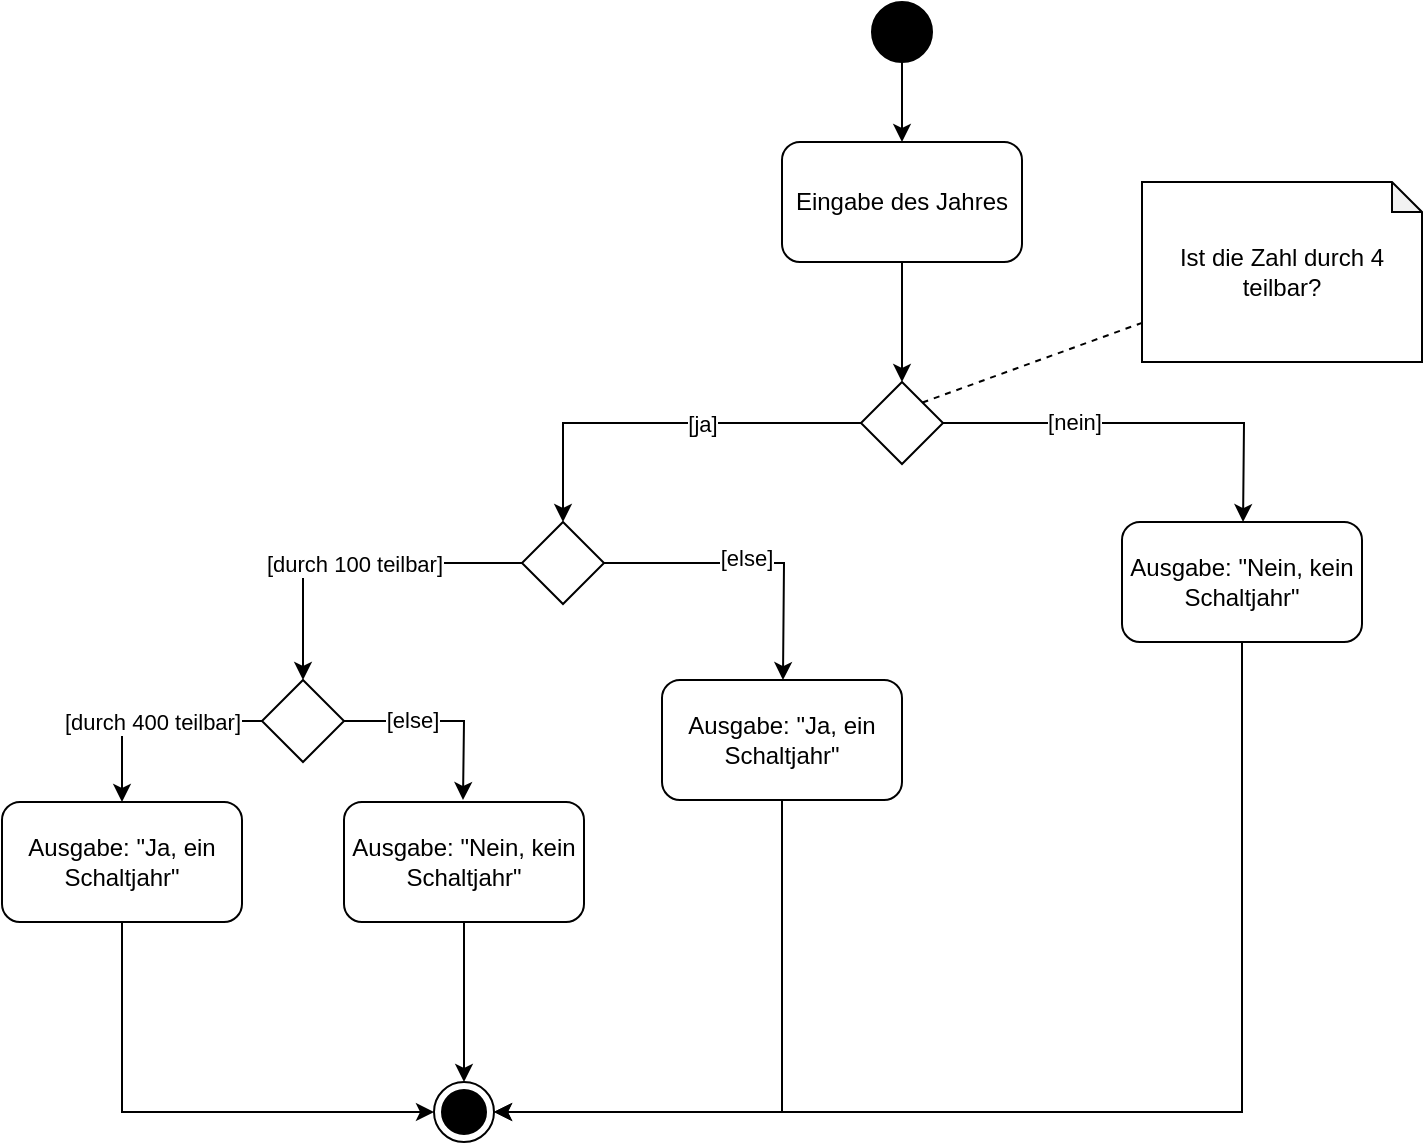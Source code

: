 <mxfile version="24.7.8">
  <diagram name="Seite-1" id="IZ2xjslxAg5YBPiTURhT">
    <mxGraphModel dx="918" dy="690" grid="1" gridSize="10" guides="1" tooltips="1" connect="1" arrows="1" fold="1" page="1" pageScale="1" pageWidth="827" pageHeight="1169" math="0" shadow="0">
      <root>
        <mxCell id="0" />
        <mxCell id="1" parent="0" />
        <mxCell id="zSbv3vmIentXl1cRwi0s-3" style="edgeStyle=orthogonalEdgeStyle;rounded=0;orthogonalLoop=1;jettySize=auto;html=1;" edge="1" parent="1" source="zSbv3vmIentXl1cRwi0s-1" target="zSbv3vmIentXl1cRwi0s-2">
          <mxGeometry relative="1" as="geometry" />
        </mxCell>
        <mxCell id="zSbv3vmIentXl1cRwi0s-1" value="Eingabe des Jahres" style="rounded=1;whiteSpace=wrap;html=1;" vertex="1" parent="1">
          <mxGeometry x="449" y="130" width="120" height="60" as="geometry" />
        </mxCell>
        <mxCell id="zSbv3vmIentXl1cRwi0s-6" style="edgeStyle=orthogonalEdgeStyle;rounded=0;orthogonalLoop=1;jettySize=auto;html=1;entryX=0.5;entryY=0;entryDx=0;entryDy=0;" edge="1" parent="1" source="zSbv3vmIentXl1cRwi0s-2" target="zSbv3vmIentXl1cRwi0s-4">
          <mxGeometry relative="1" as="geometry" />
        </mxCell>
        <mxCell id="zSbv3vmIentXl1cRwi0s-7" value="[ja]" style="edgeLabel;html=1;align=center;verticalAlign=middle;resizable=0;points=[];" vertex="1" connectable="0" parent="zSbv3vmIentXl1cRwi0s-6">
          <mxGeometry x="-0.192" relative="1" as="geometry">
            <mxPoint as="offset" />
          </mxGeometry>
        </mxCell>
        <mxCell id="zSbv3vmIentXl1cRwi0s-8" style="edgeStyle=orthogonalEdgeStyle;rounded=0;orthogonalLoop=1;jettySize=auto;html=1;" edge="1" parent="1" source="zSbv3vmIentXl1cRwi0s-2">
          <mxGeometry relative="1" as="geometry">
            <mxPoint x="679.524" y="320.024" as="targetPoint" />
          </mxGeometry>
        </mxCell>
        <mxCell id="zSbv3vmIentXl1cRwi0s-9" value="[nein]" style="edgeLabel;html=1;align=center;verticalAlign=middle;resizable=0;points=[];" vertex="1" connectable="0" parent="zSbv3vmIentXl1cRwi0s-8">
          <mxGeometry x="-0.348" y="1" relative="1" as="geometry">
            <mxPoint as="offset" />
          </mxGeometry>
        </mxCell>
        <mxCell id="zSbv3vmIentXl1cRwi0s-2" value="" style="rhombus;whiteSpace=wrap;html=1;" vertex="1" parent="1">
          <mxGeometry x="488.5" y="250" width="41" height="41" as="geometry" />
        </mxCell>
        <mxCell id="zSbv3vmIentXl1cRwi0s-17" style="edgeStyle=orthogonalEdgeStyle;rounded=0;orthogonalLoop=1;jettySize=auto;html=1;" edge="1" parent="1" source="zSbv3vmIentXl1cRwi0s-4">
          <mxGeometry relative="1" as="geometry">
            <mxPoint x="449.486" y="399.014" as="targetPoint" />
          </mxGeometry>
        </mxCell>
        <mxCell id="zSbv3vmIentXl1cRwi0s-18" value="[else]" style="edgeLabel;html=1;align=center;verticalAlign=middle;resizable=0;points=[];" vertex="1" connectable="0" parent="zSbv3vmIentXl1cRwi0s-17">
          <mxGeometry x="-0.047" y="3" relative="1" as="geometry">
            <mxPoint as="offset" />
          </mxGeometry>
        </mxCell>
        <mxCell id="zSbv3vmIentXl1cRwi0s-19" value="[durch 100 teilbar]" style="edgeStyle=orthogonalEdgeStyle;rounded=0;orthogonalLoop=1;jettySize=auto;html=1;entryX=0.5;entryY=0;entryDx=0;entryDy=0;" edge="1" parent="1" source="zSbv3vmIentXl1cRwi0s-4" target="zSbv3vmIentXl1cRwi0s-15">
          <mxGeometry relative="1" as="geometry" />
        </mxCell>
        <mxCell id="zSbv3vmIentXl1cRwi0s-4" value="" style="rhombus;whiteSpace=wrap;html=1;" vertex="1" parent="1">
          <mxGeometry x="319" y="320" width="41" height="41" as="geometry" />
        </mxCell>
        <mxCell id="zSbv3vmIentXl1cRwi0s-12" style="edgeStyle=orthogonalEdgeStyle;rounded=0;orthogonalLoop=1;jettySize=auto;html=1;" edge="1" parent="1" source="zSbv3vmIentXl1cRwi0s-10" target="zSbv3vmIentXl1cRwi0s-31">
          <mxGeometry relative="1" as="geometry">
            <mxPoint x="679.0" y="410" as="targetPoint" />
            <Array as="points">
              <mxPoint x="679" y="615" />
            </Array>
          </mxGeometry>
        </mxCell>
        <mxCell id="zSbv3vmIentXl1cRwi0s-10" value="Ausgabe: &quot;Nein, kein Schaltjahr&quot;" style="rounded=1;whiteSpace=wrap;html=1;" vertex="1" parent="1">
          <mxGeometry x="619" y="320" width="120" height="60" as="geometry" />
        </mxCell>
        <mxCell id="zSbv3vmIentXl1cRwi0s-14" style="edgeStyle=orthogonalEdgeStyle;rounded=0;orthogonalLoop=1;jettySize=auto;html=1;" edge="1" parent="1" source="zSbv3vmIentXl1cRwi0s-13" target="zSbv3vmIentXl1cRwi0s-1">
          <mxGeometry relative="1" as="geometry" />
        </mxCell>
        <mxCell id="zSbv3vmIentXl1cRwi0s-13" value="" style="ellipse;fillColor=strokeColor;html=1;" vertex="1" parent="1">
          <mxGeometry x="494" y="60" width="30" height="30" as="geometry" />
        </mxCell>
        <mxCell id="zSbv3vmIentXl1cRwi0s-27" value="[durch 400 teilbar]" style="edgeStyle=orthogonalEdgeStyle;rounded=0;orthogonalLoop=1;jettySize=auto;html=1;" edge="1" parent="1" source="zSbv3vmIentXl1cRwi0s-15" target="zSbv3vmIentXl1cRwi0s-33">
          <mxGeometry relative="1" as="geometry">
            <mxPoint x="109.514" y="459.014" as="targetPoint" />
          </mxGeometry>
        </mxCell>
        <mxCell id="zSbv3vmIentXl1cRwi0s-28" style="edgeStyle=orthogonalEdgeStyle;rounded=0;orthogonalLoop=1;jettySize=auto;html=1;entryX=0.5;entryY=0;entryDx=0;entryDy=0;" edge="1" parent="1" source="zSbv3vmIentXl1cRwi0s-15">
          <mxGeometry relative="1" as="geometry">
            <mxPoint x="289.5" y="459" as="targetPoint" />
          </mxGeometry>
        </mxCell>
        <mxCell id="zSbv3vmIentXl1cRwi0s-29" value="[else]" style="edgeLabel;html=1;align=center;verticalAlign=middle;resizable=0;points=[];" vertex="1" connectable="0" parent="zSbv3vmIentXl1cRwi0s-28">
          <mxGeometry x="-0.328" y="1" relative="1" as="geometry">
            <mxPoint as="offset" />
          </mxGeometry>
        </mxCell>
        <mxCell id="zSbv3vmIentXl1cRwi0s-15" value="" style="rhombus;whiteSpace=wrap;html=1;" vertex="1" parent="1">
          <mxGeometry x="189" y="399" width="41" height="41" as="geometry" />
        </mxCell>
        <mxCell id="zSbv3vmIentXl1cRwi0s-20" value="Ist die Zahl durch 4 teilbar?" style="shape=note;whiteSpace=wrap;html=1;backgroundOutline=1;darkOpacity=0.05;size=15;" vertex="1" parent="1">
          <mxGeometry x="629" y="150" width="140" height="90" as="geometry" />
        </mxCell>
        <mxCell id="zSbv3vmIentXl1cRwi0s-21" value="" style="endArrow=none;dashed=1;html=1;rounded=0;exitX=1;exitY=0;exitDx=0;exitDy=0;" edge="1" parent="1" source="zSbv3vmIentXl1cRwi0s-2" target="zSbv3vmIentXl1cRwi0s-20">
          <mxGeometry width="50" height="50" relative="1" as="geometry">
            <mxPoint x="569" y="250" as="sourcePoint" />
            <mxPoint x="619" y="200" as="targetPoint" />
          </mxGeometry>
        </mxCell>
        <mxCell id="zSbv3vmIentXl1cRwi0s-24" style="edgeStyle=orthogonalEdgeStyle;rounded=0;orthogonalLoop=1;jettySize=auto;html=1;" edge="1" parent="1" source="zSbv3vmIentXl1cRwi0s-22" target="zSbv3vmIentXl1cRwi0s-31">
          <mxGeometry relative="1" as="geometry">
            <mxPoint x="449.0" y="490" as="targetPoint" />
            <Array as="points">
              <mxPoint x="449" y="615" />
            </Array>
          </mxGeometry>
        </mxCell>
        <mxCell id="zSbv3vmIentXl1cRwi0s-22" value="Ausgabe: &quot;Ja, ein Schaltjahr&quot;" style="rounded=1;whiteSpace=wrap;html=1;" vertex="1" parent="1">
          <mxGeometry x="389" y="399" width="120" height="60" as="geometry" />
        </mxCell>
        <mxCell id="zSbv3vmIentXl1cRwi0s-32" style="edgeStyle=orthogonalEdgeStyle;rounded=0;orthogonalLoop=1;jettySize=auto;html=1;" edge="1" parent="1" source="zSbv3vmIentXl1cRwi0s-30" target="zSbv3vmIentXl1cRwi0s-31">
          <mxGeometry relative="1" as="geometry" />
        </mxCell>
        <mxCell id="zSbv3vmIentXl1cRwi0s-30" value="Ausgabe: &quot;Nein, kein Schaltjahr&quot;" style="rounded=1;whiteSpace=wrap;html=1;" vertex="1" parent="1">
          <mxGeometry x="230" y="460" width="120" height="60" as="geometry" />
        </mxCell>
        <mxCell id="zSbv3vmIentXl1cRwi0s-31" value="" style="ellipse;html=1;shape=endState;fillColor=strokeColor;" vertex="1" parent="1">
          <mxGeometry x="275" y="600" width="30" height="30" as="geometry" />
        </mxCell>
        <mxCell id="zSbv3vmIentXl1cRwi0s-34" style="edgeStyle=orthogonalEdgeStyle;rounded=0;orthogonalLoop=1;jettySize=auto;html=1;entryX=0;entryY=0.5;entryDx=0;entryDy=0;" edge="1" parent="1" source="zSbv3vmIentXl1cRwi0s-33" target="zSbv3vmIentXl1cRwi0s-31">
          <mxGeometry relative="1" as="geometry">
            <Array as="points">
              <mxPoint x="119" y="615" />
            </Array>
          </mxGeometry>
        </mxCell>
        <mxCell id="zSbv3vmIentXl1cRwi0s-33" value="Ausgabe: &quot;Ja, ein Schaltjahr&quot;" style="rounded=1;whiteSpace=wrap;html=1;" vertex="1" parent="1">
          <mxGeometry x="59" y="460" width="120" height="60" as="geometry" />
        </mxCell>
      </root>
    </mxGraphModel>
  </diagram>
</mxfile>

